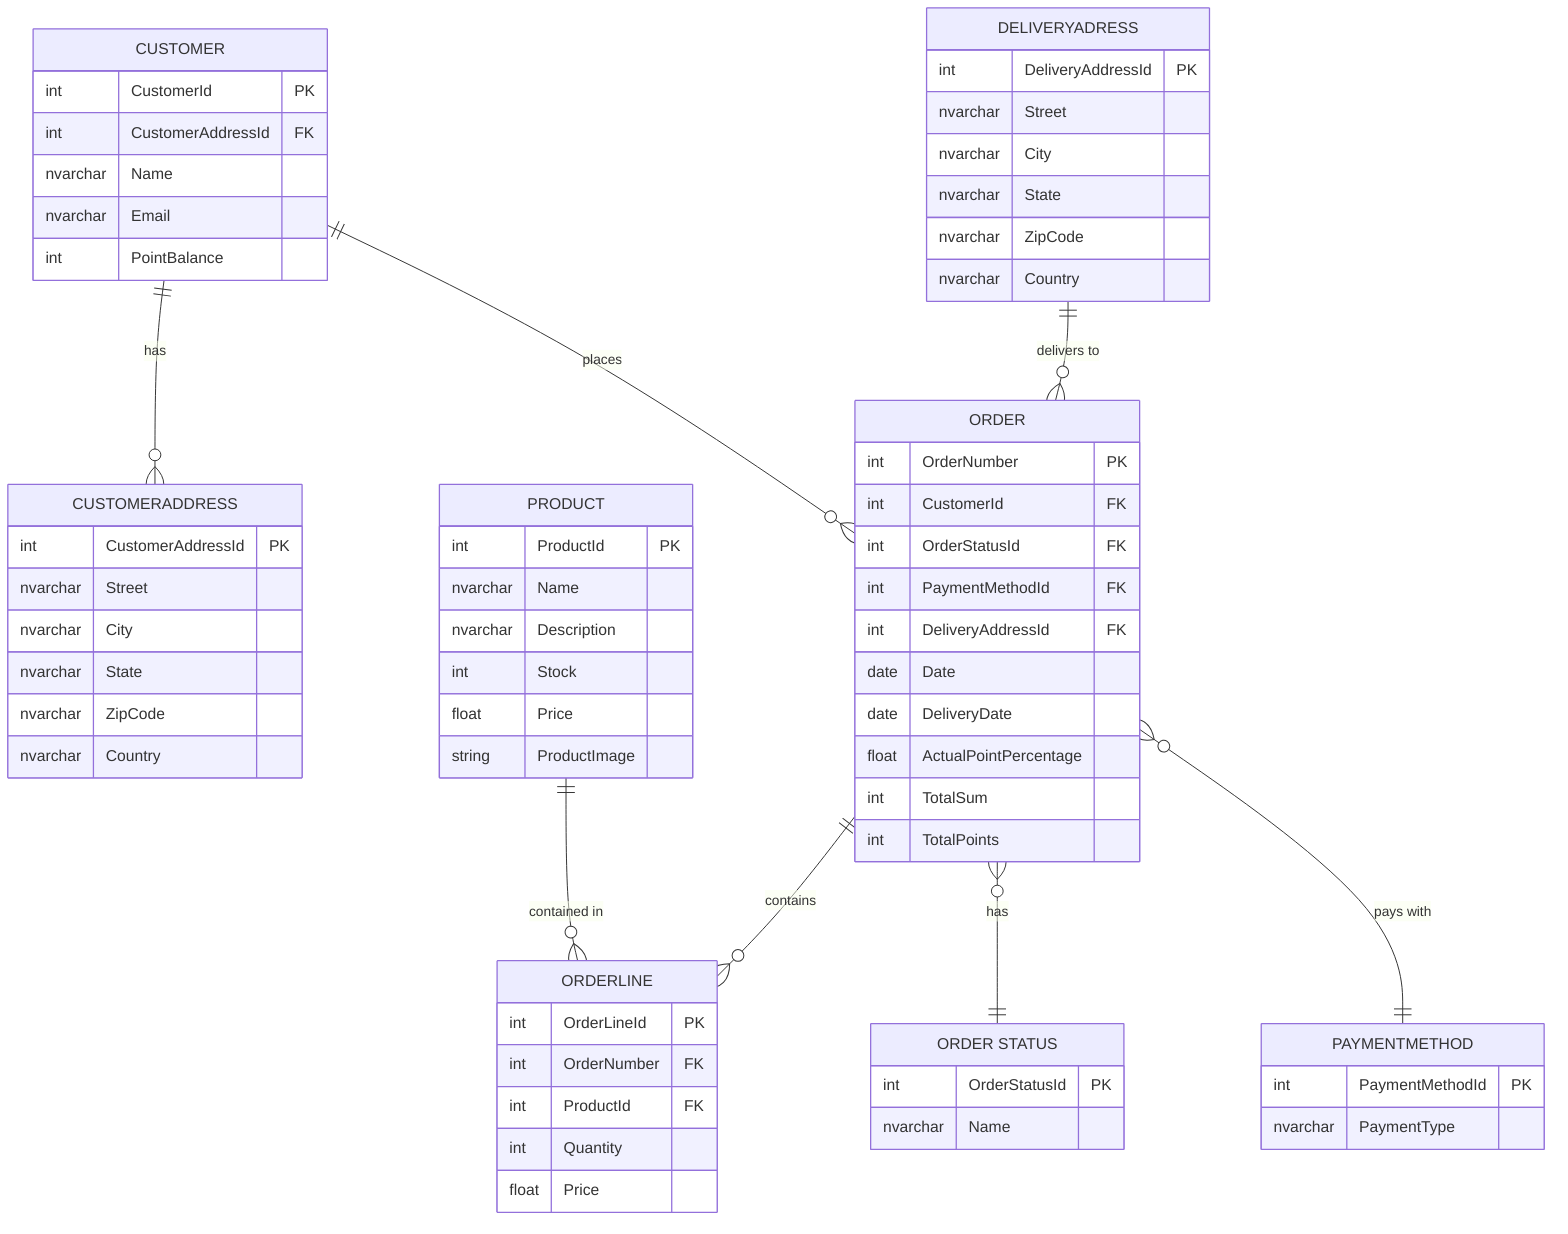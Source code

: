 ﻿erDiagram
    CUSTOMER {
        int CustomerId PK
        int CustomerAddressId FK
        nvarchar Name
        nvarchar Email
        int PointBalance
    }
    DELIVERYADRESS {
        int DeliveryAddressId PK
        nvarchar Street
        nvarchar City
        nvarchar State
        nvarchar ZipCode
        nvarchar Country
    }
    CUSTOMERADDRESS{
        int CustomerAddressId PK
        nvarchar Street
        nvarchar City
        nvarchar State
        nvarchar ZipCode
        nvarchar Country
    }

    "ORDER" {
        int OrderNumber PK
        int CustomerId FK
        int OrderStatusId FK
        int PaymentMethodId FK
        int DeliveryAddressId FK
        date Date
        date DeliveryDate
        float ActualPointPercentage
        int TotalSum
        int TotalPoints
    }
    ORDERLINE {
        int OrderLineId PK
        int OrderNumber FK
        int ProductId FK
        int Quantity
        float Price
    }
    PRODUCT {
        int ProductId PK
        nvarchar Name
        nvarchar Description
        int Stock
        float Price
        string ProductImage
    }
     PAYMENTMETHOD {
        int PaymentMethodId PK
        nvarchar PaymentType
    }
    "ORDER STATUS"{
        int OrderStatusId PK
        nvarchar Name
    }


    CUSTOMER ||--o{ "ORDER" : "places"
    PRODUCT ||--o{ ORDERLINE : "contained in"
    "ORDER" ||--o{ ORDERLINE : "contains"
    "ORDER" }o--|| "ORDER STATUS" : "has"
    "ORDER" }o--|| PAYMENTMETHOD : "pays with"
    CUSTOMER ||--o{ CUSTOMERADDRESS : "has"
    DELIVERYADRESS ||--o{ "ORDER" : "delivers to"